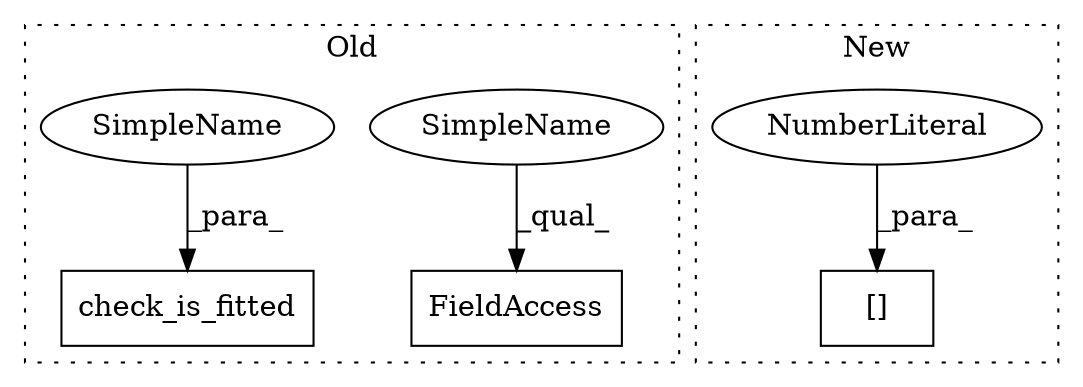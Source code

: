 digraph G {
subgraph cluster0 {
1 [label="check_is_fitted" a="32" s="1610,1635" l="16,1" shape="box"];
4 [label="FieldAccess" a="22" s="1785" l="18" shape="box"];
5 [label="SimpleName" a="42" s="1785" l="9" shape="ellipse"];
6 [label="SimpleName" a="42" s="1626" l="9" shape="ellipse"];
label = "Old";
style="dotted";
}
subgraph cluster1 {
2 [label="[]" a="2" s="1905,1919" l="13,1" shape="box"];
3 [label="NumberLiteral" a="34" s="1918" l="1" shape="ellipse"];
label = "New";
style="dotted";
}
3 -> 2 [label="_para_"];
5 -> 4 [label="_qual_"];
6 -> 1 [label="_para_"];
}